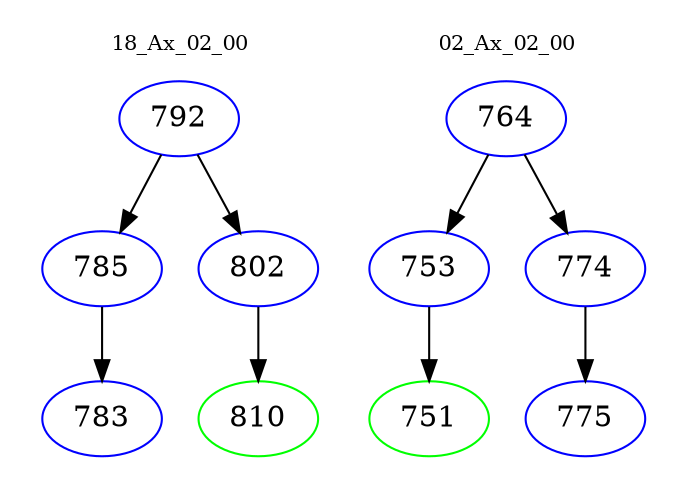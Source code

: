 digraph{
subgraph cluster_0 {
color = white
label = "18_Ax_02_00";
fontsize=10;
T0_792 [label="792", color="blue"]
T0_792 -> T0_785 [color="black"]
T0_785 [label="785", color="blue"]
T0_785 -> T0_783 [color="black"]
T0_783 [label="783", color="blue"]
T0_792 -> T0_802 [color="black"]
T0_802 [label="802", color="blue"]
T0_802 -> T0_810 [color="black"]
T0_810 [label="810", color="green"]
}
subgraph cluster_1 {
color = white
label = "02_Ax_02_00";
fontsize=10;
T1_764 [label="764", color="blue"]
T1_764 -> T1_753 [color="black"]
T1_753 [label="753", color="blue"]
T1_753 -> T1_751 [color="black"]
T1_751 [label="751", color="green"]
T1_764 -> T1_774 [color="black"]
T1_774 [label="774", color="blue"]
T1_774 -> T1_775 [color="black"]
T1_775 [label="775", color="blue"]
}
}
